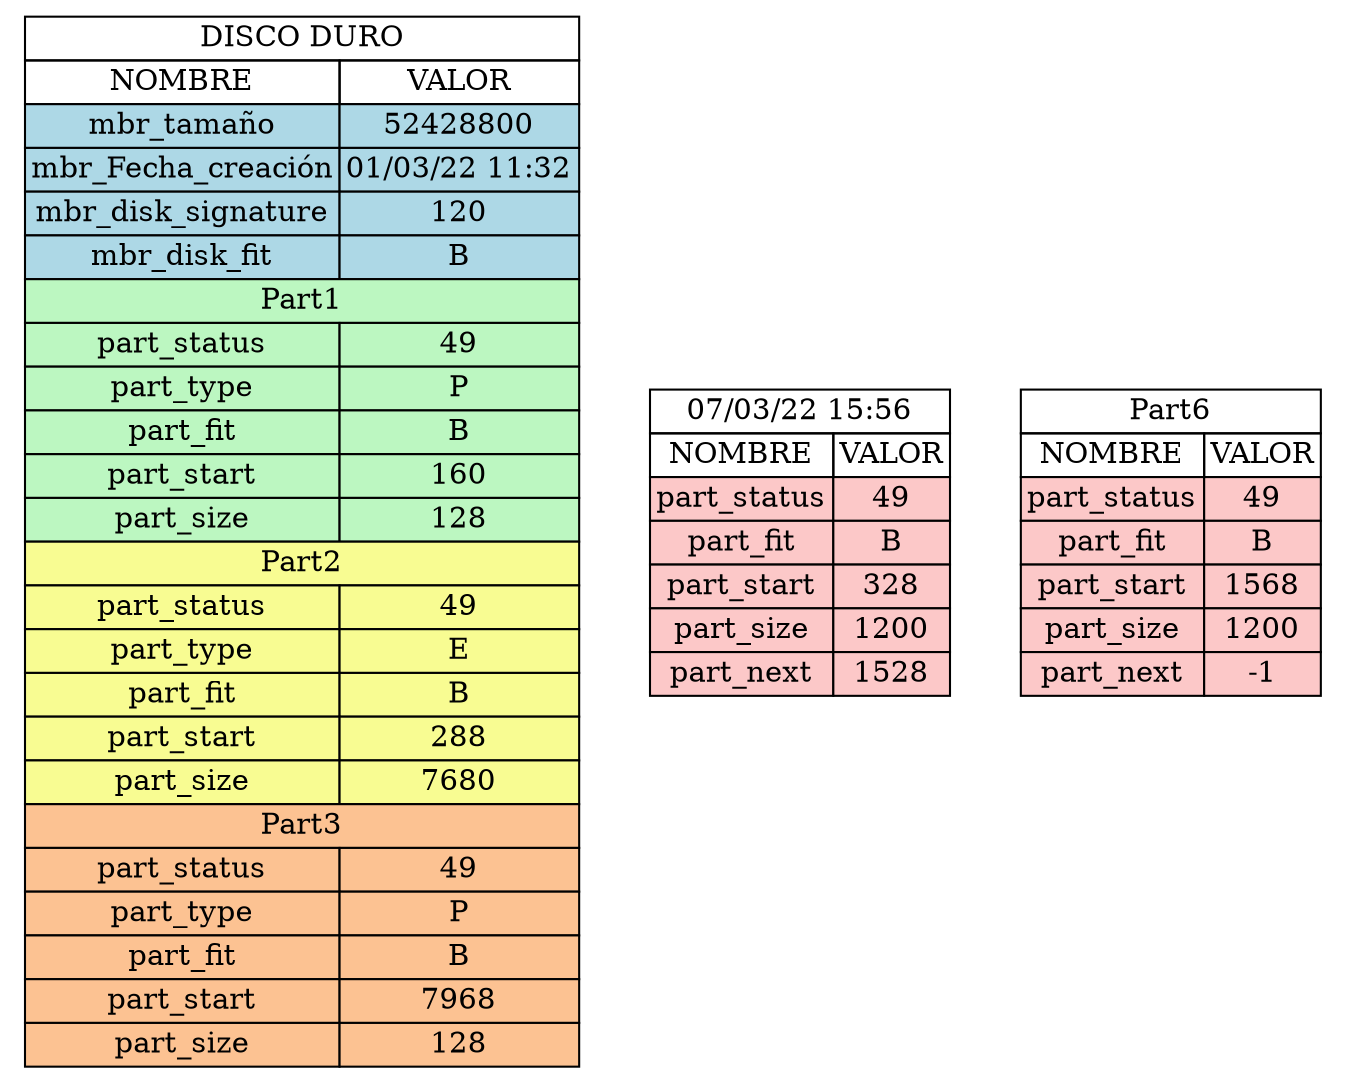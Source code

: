 digraph {
tbl[
shape=plaintext
 label =<
<table border='0' cellborder='1' cellspacing='0'>
<tr><td colspan="3">DISCO DURO</td></tr>
<th><td>NOMBRE</td><td>VALOR</td></th>
<tr><td bgcolor="lightblue">mbr_tamaño</td><td bgcolor="lightblue">52428800</td></tr>
<tr><td bgcolor="lightblue">mbr_Fecha_creación</td><td bgcolor="lightblue">01/03/22 11:32</td></tr>
<tr><td bgcolor="lightblue">mbr_disk_signature</td><td bgcolor="lightblue">120</td></tr>
<tr><td bgcolor="lightblue">mbr_disk_fit</td><td bgcolor="lightblue">B</td></tr>
<tr><td colspan="2" bgcolor="#bcf7c1">Part1</td></tr>
<tr><td bgcolor="#bcf7c1">part_status</td><td bgcolor="#bcf7c1">49</td></tr>
<tr><td bgcolor="#bcf7c1">part_type</td><td bgcolor="#bcf7c1">P</td></tr>
<tr><td bgcolor="#bcf7c1">part_fit</td><td bgcolor="#bcf7c1">B</td></tr>
<tr><td bgcolor="#bcf7c1">part_start</td><td bgcolor="#bcf7c1">160</td></tr>
<tr><td bgcolor="#bcf7c1">part_size</td><td bgcolor="#bcf7c1">128</td></tr>
<tr><td colspan="2" bgcolor="#f8fc92">Part2</td></tr>
<tr><td bgcolor="#f8fc92">part_status</td><td bgcolor="#f8fc92">49</td></tr>
<tr><td bgcolor="#f8fc92">part_type</td><td bgcolor="#f8fc92">E</td></tr>
<tr><td bgcolor="#f8fc92">part_fit</td><td bgcolor="#f8fc92">B</td></tr>
<tr><td bgcolor="#f8fc92">part_start</td><td bgcolor="#f8fc92">288</td></tr>
<tr><td bgcolor="#f8fc92">part_size</td><td bgcolor="#f8fc92">7680</td></tr>
<tr><td colspan="2" bgcolor="#fcc292">Part3</td></tr>
<tr><td bgcolor="#fcc292">part_status</td><td bgcolor="#fcc292">49</td></tr>
<tr><td bgcolor="#fcc292">part_type</td><td bgcolor="#fcc292">P</td></tr>
<tr><td bgcolor="#fcc292">part_fit</td><td bgcolor="#fcc292">B</td></tr>
<tr><td bgcolor="#fcc292">part_start</td><td bgcolor="#fcc292">7968</td></tr>
<tr><td bgcolor="#fcc292">part_size</td><td bgcolor="#fcc292">128</td></tr>
</table>
>];

tbl1 [
shape=plaintext
 label=<
<table border='0' cellborder='1' cellspacing='0'>
<tr><td colspan="3">07/03/22 15:56</td></tr>
<th><td>NOMBRE</td><td>VALOR</td></th>
<tr><td bgcolor="#fcc8c8">part_status</td><td bgcolor="#fcc8c8">49</td></tr>
<tr><td bgcolor="#fcc8c8">part_fit</td><td bgcolor="#fcc8c8">B</td></tr>
<tr><td bgcolor="#fcc8c8">part_start</td><td bgcolor="#fcc8c8">328</td></tr>
<tr><td bgcolor="#fcc8c8">part_size</td><td bgcolor="#fcc8c8">1200</td></tr>
<tr><td bgcolor="#fcc8c8">part_next</td><td bgcolor="#fcc8c8">1528</td></tr>
</table>
>];
tbl2 [
shape=plaintext
 label=<
<table border='0' cellborder='1' cellspacing='0'>
<tr><td colspan="3">Part6</td></tr>
<th><td>NOMBRE</td><td>VALOR</td></th>
<tr><td bgcolor="#fcc8c8">part_status</td><td bgcolor="#fcc8c8">49</td></tr>
<tr><td bgcolor="#fcc8c8">part_fit</td><td bgcolor="#fcc8c8">B</td></tr>
<tr><td bgcolor="#fcc8c8">part_start</td><td bgcolor="#fcc8c8">1568</td></tr>
<tr><td bgcolor="#fcc8c8">part_size</td><td bgcolor="#fcc8c8">1200</td></tr>
<tr><td bgcolor="#fcc8c8">part_next</td><td bgcolor="#fcc8c8">-1</td></tr>
</table>
>];
}
